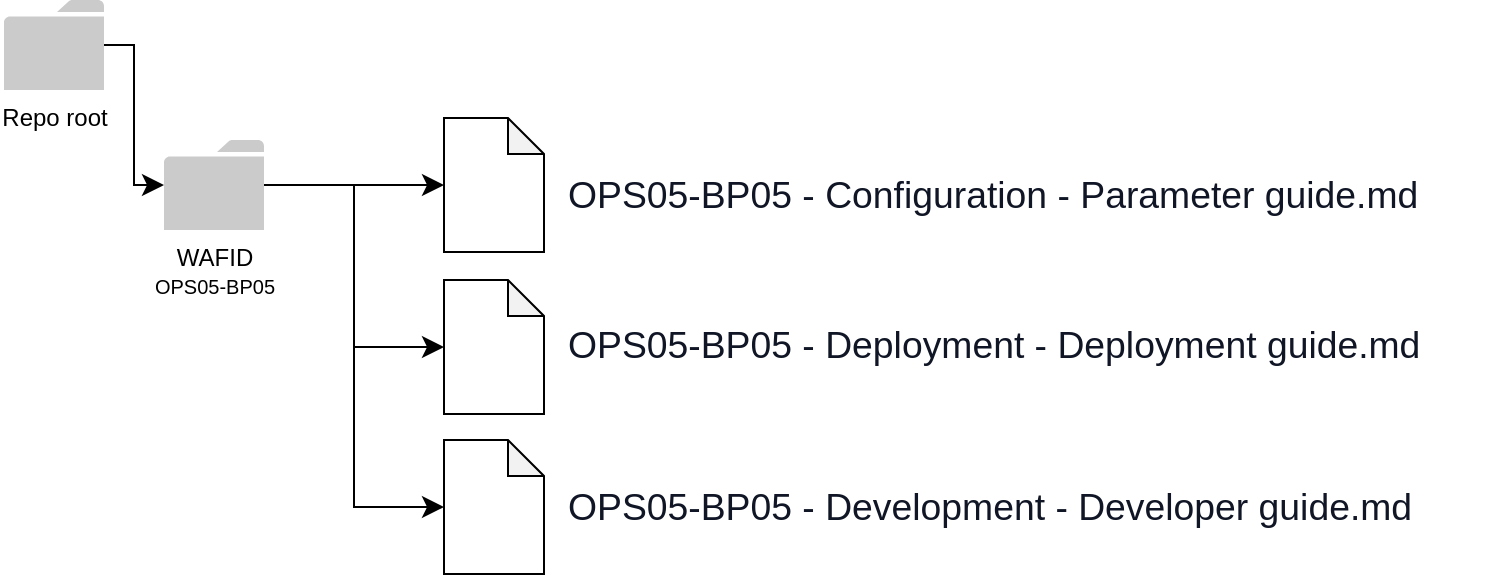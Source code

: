 <mxfile>
    <diagram id="PEeWEDdolTTNKrOSYRV0" name="Page-1">
        <mxGraphModel dx="938" dy="523" grid="1" gridSize="10" guides="1" tooltips="1" connect="1" arrows="1" fold="1" page="1" pageScale="1" pageWidth="850" pageHeight="1100" math="0" shadow="0">
            <root>
                <mxCell id="0"/>
                <mxCell id="1" parent="0"/>
                <mxCell id="2" value="Repo root" style="sketch=0;pointerEvents=1;shadow=0;dashed=0;html=1;strokeColor=none;labelPosition=center;verticalLabelPosition=bottom;verticalAlign=top;outlineConnect=0;align=center;shape=mxgraph.office.concepts.folder;fillColor=#CCCBCB;" vertex="1" parent="1">
                    <mxGeometry x="110" y="90" width="50" height="45" as="geometry"/>
                </mxCell>
                <mxCell id="3" value="&lt;font style=&quot;background-color: rgb(255, 255, 255);&quot; color=&quot;#000000&quot;&gt;WAFID&lt;br&gt;&lt;span id=&quot;docs-internal-guid-91edf046-7fff-8db2-ec80-6ff2966f3f44&quot;&gt;&lt;span style=&quot;font-family: &amp;quot;Noto Sans JP&amp;quot;, sans-serif; font-variant-numeric: normal; font-variant-east-asian: normal; font-variant-alternates: normal; font-variant-position: normal; vertical-align: baseline;&quot;&gt;&lt;font style=&quot;font-size: 10px;&quot;&gt;OPS05-BP05&lt;/font&gt;&lt;/span&gt;&lt;/span&gt;&lt;/font&gt;&lt;span style=&quot;background-color: rgb(24, 20, 29); font-size: 10px;&quot;&gt;&lt;br&gt;&lt;/span&gt;" style="sketch=0;pointerEvents=1;shadow=0;dashed=0;html=1;strokeColor=none;labelPosition=center;verticalLabelPosition=bottom;verticalAlign=top;outlineConnect=0;align=center;shape=mxgraph.office.concepts.folder;fillColor=#CCCBCB;" vertex="1" parent="1">
                    <mxGeometry x="190" y="160" width="50" height="45" as="geometry"/>
                </mxCell>
                <mxCell id="6" value="" style="edgeStyle=elbowEdgeStyle;elbow=horizontal;endArrow=classic;html=1;curved=0;rounded=0;endSize=8;startSize=8;" edge="1" parent="1" source="2" target="3">
                    <mxGeometry width="50" height="50" relative="1" as="geometry">
                        <mxPoint x="100" y="310" as="sourcePoint"/>
                        <mxPoint x="150" y="260" as="targetPoint"/>
                    </mxGeometry>
                </mxCell>
                <mxCell id="7" value="" style="shape=note;whiteSpace=wrap;html=1;backgroundOutline=1;darkOpacity=0.05;size=18;" vertex="1" parent="1">
                    <mxGeometry x="330" y="149" width="50" height="67" as="geometry"/>
                </mxCell>
                <mxCell id="8" value="" style="shape=note;whiteSpace=wrap;html=1;backgroundOutline=1;darkOpacity=0.05;size=18;" vertex="1" parent="1">
                    <mxGeometry x="330" y="230" width="50" height="67" as="geometry"/>
                </mxCell>
                <mxCell id="9" value="" style="shape=note;whiteSpace=wrap;html=1;backgroundOutline=1;darkOpacity=0.05;size=18;" vertex="1" parent="1">
                    <mxGeometry x="330" y="310" width="50" height="67" as="geometry"/>
                </mxCell>
                <mxCell id="10" value="" style="edgeStyle=elbowEdgeStyle;elbow=horizontal;endArrow=classic;html=1;curved=0;rounded=0;endSize=8;startSize=8;entryX=0;entryY=0.5;entryDx=0;entryDy=0;entryPerimeter=0;" edge="1" parent="1" source="3" target="7">
                    <mxGeometry width="50" height="50" relative="1" as="geometry">
                        <mxPoint x="170" y="122.5" as="sourcePoint"/>
                        <mxPoint x="200" y="192.5" as="targetPoint"/>
                    </mxGeometry>
                </mxCell>
                <mxCell id="11" value="" style="edgeStyle=elbowEdgeStyle;elbow=horizontal;endArrow=classic;html=1;curved=0;rounded=0;endSize=8;startSize=8;" edge="1" parent="1" source="3" target="8">
                    <mxGeometry width="50" height="50" relative="1" as="geometry">
                        <mxPoint x="250" y="192.5" as="sourcePoint"/>
                        <mxPoint x="340" y="183.5" as="targetPoint"/>
                    </mxGeometry>
                </mxCell>
                <mxCell id="12" value="" style="edgeStyle=elbowEdgeStyle;elbow=horizontal;endArrow=classic;html=1;curved=0;rounded=0;endSize=8;startSize=8;" edge="1" parent="1" source="3" target="9">
                    <mxGeometry width="50" height="50" relative="1" as="geometry">
                        <mxPoint x="250" y="192.5" as="sourcePoint"/>
                        <mxPoint x="400" y="233.5" as="targetPoint"/>
                    </mxGeometry>
                </mxCell>
                <mxCell id="13" value="&lt;br&gt;&lt;b id=&quot;docs-internal-guid-cab37ac6-7fff-4b6a-d3a9-6e296733cf67&quot; style=&quot;font-weight:normal;&quot;&gt;&lt;p style=&quot;line-height:1.38;margin-top:0pt;margin-bottom:12pt;&quot; dir=&quot;ltr&quot;&gt;&lt;span style=&quot;font-size: 14pt; font-family: &amp;quot;Noto Sans JP&amp;quot;, sans-serif; color: rgb(16, 22, 37); background-color: transparent; font-weight: 400; font-style: normal; font-variant: normal; text-decoration: none; vertical-align: baseline;&quot;&gt;OPS05-BP05 - Configuration - Parameter guide.md&lt;/span&gt;&lt;/p&gt;&lt;/b&gt;" style="text;strokeColor=none;align=left;fillColor=#FFFFFF;html=1;verticalAlign=middle;whiteSpace=wrap;rounded=0;" vertex="1" parent="1">
                    <mxGeometry x="390" y="175" width="460" height="25" as="geometry"/>
                </mxCell>
                <mxCell id="14" value="&lt;span style=&quot;background-color: transparent; color: rgb(16, 22, 37); font-family: &amp;quot;Noto Sans JP&amp;quot;, sans-serif; font-size: 14pt;&quot;&gt;OPS05-BP05 - Deployment - Deployment guide.md&lt;/span&gt;" style="text;strokeColor=none;align=left;fillColor=#FFFFFF;html=1;verticalAlign=middle;whiteSpace=wrap;rounded=0;" vertex="1" parent="1">
                    <mxGeometry x="390" y="250" width="460" height="25" as="geometry"/>
                </mxCell>
                <mxCell id="15" value="&lt;span style=&quot;background-color: transparent; color: rgb(16, 22, 37); font-family: &amp;quot;Noto Sans JP&amp;quot;, sans-serif; font-size: 14pt;&quot;&gt;OPS05-BP05 - Development - Developer guide.md&lt;/span&gt;" style="text;strokeColor=none;align=left;fillColor=#FFFFFF;html=1;verticalAlign=middle;whiteSpace=wrap;rounded=0;" vertex="1" parent="1">
                    <mxGeometry x="390" y="331" width="460" height="25" as="geometry"/>
                </mxCell>
            </root>
        </mxGraphModel>
    </diagram>
</mxfile>